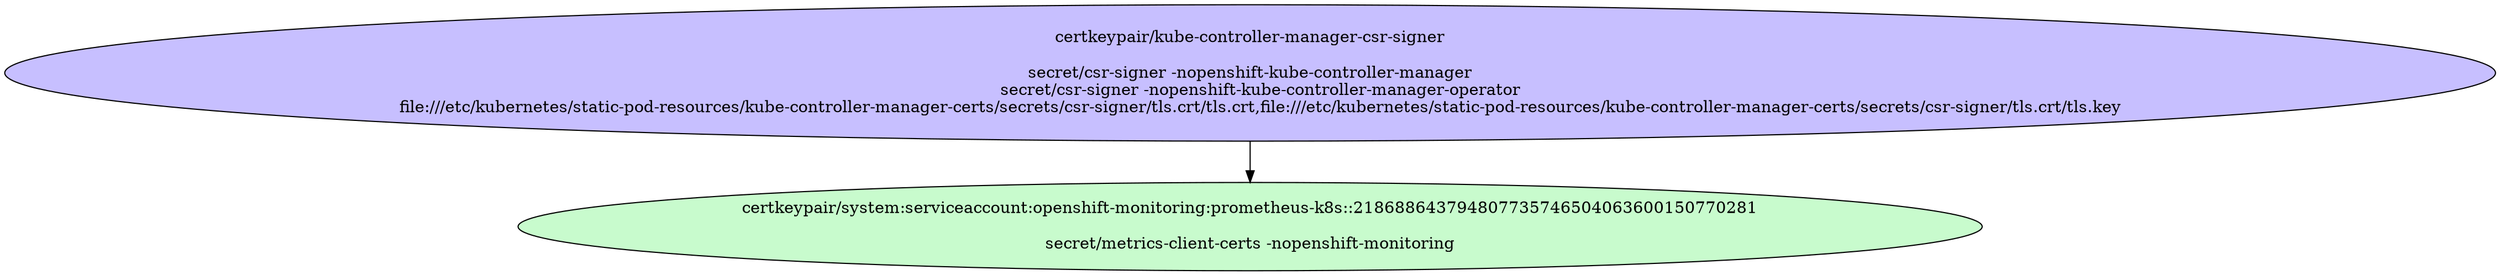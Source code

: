 digraph "Local Certificate" {
  // Node definitions.
  10 [
    label="certkeypair/kube-controller-manager-csr-signer\n\nsecret/csr-signer -nopenshift-kube-controller-manager\n    secret/csr-signer -nopenshift-kube-controller-manager-operator\n    file:///etc/kubernetes/static-pod-resources/kube-controller-manager-certs/secrets/csr-signer/tls.crt/tls.crt,file:///etc/kubernetes/static-pod-resources/kube-controller-manager-certs/secrets/csr-signer/tls.crt/tls.key\n"
    style=filled
    fillcolor="#c7bfff"
  ];
  11 [
    label="certkeypair/system:serviceaccount:openshift-monitoring:prometheus-k8s::218688643794807735746504063600150770281\n\nsecret/metrics-client-certs -nopenshift-monitoring\n"
    style=filled
    fillcolor="#c8fbcd"
  ];

  // Edge definitions.
  10 -> 11;
}